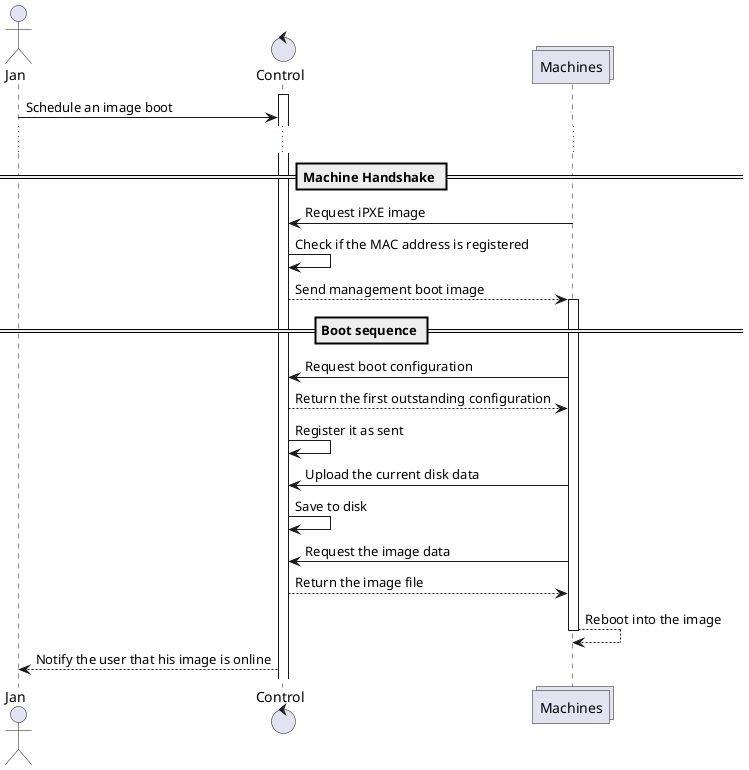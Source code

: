 @startuml
actor Jan
control Control
collections Machines

activate Control
Jan -> Control : Schedule an image boot

...

== Machine Handshake ==
Machines -> Control : Request iPXE image
Control -> Control : Check if the MAC address is registered
Control --> Machines : Send management boot image
activate Machines

== Boot sequence ==
Machines -> Control : Request boot configuration
Control --> Machines : Return the first outstanding configuration
Control -> Control : Register it as sent
Machines -> Control : Upload the current disk data
Control -> Control : Save to disk

Machines -> Control : Request the image data
Control --> Machines : Return the image file
Machines --> Machines : Reboot into the image
deactivate Machines
Control --> Jan : Notify the user that his image is online
